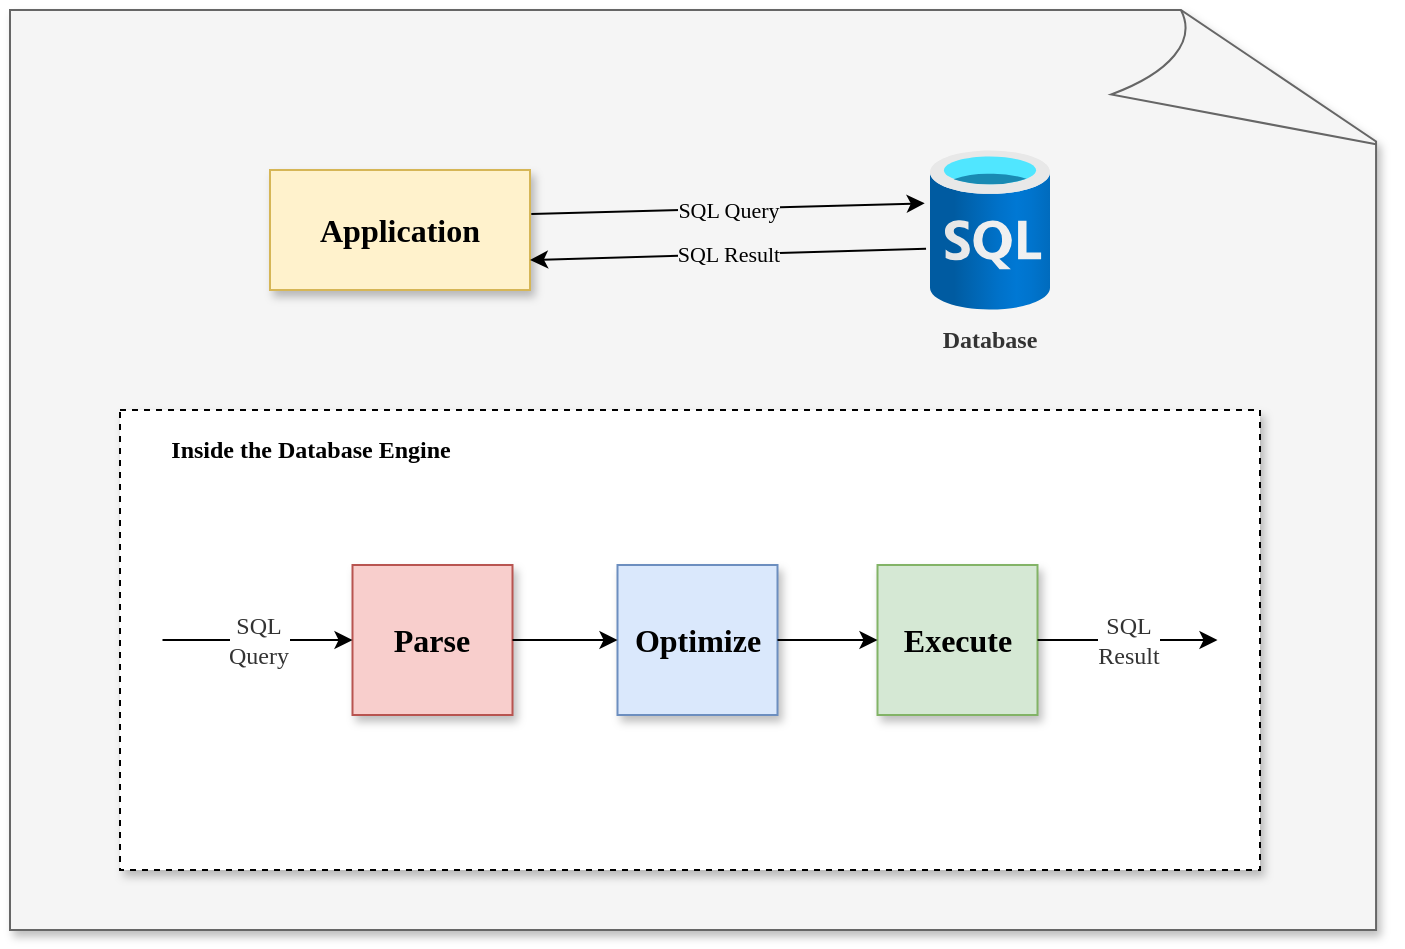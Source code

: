 <mxfile version="16.5.6" type="github"><diagram id="T61Gr9q1ouyN173J7yTx" name="Page-1"><mxGraphModel dx="782" dy="482" grid="1" gridSize="10" guides="1" tooltips="1" connect="1" arrows="1" fold="1" page="1" pageScale="1" pageWidth="850" pageHeight="1100" math="0" shadow="0"><root><mxCell id="0"/><mxCell id="1" parent="0"/><mxCell id="32RbRDJqCRU-e4tndQuH-10" value="" style="whiteSpace=wrap;html=1;shape=mxgraph.basic.document;shadow=1;fontFamily=Raleway;fontSource=https%3A%2F%2Ffonts.googleapis.com%2Fcss%3Ffamily%3DRaleway;fontSize=11;fillColor=#f5f5f5;fontColor=#333333;strokeColor=#666666;labelBorderColor=none;sketch=0;" vertex="1" parent="1"><mxGeometry x="80" y="120" width="690" height="460" as="geometry"/></mxCell><mxCell id="32RbRDJqCRU-e4tndQuH-1" value="" style="aspect=fixed;html=1;points=[];align=center;image;fontSize=12;image=img/lib/azure2/databases/SQL_Database.svg;sketch=0;" vertex="1" parent="1"><mxGeometry x="540" y="190" width="60" height="80" as="geometry"/></mxCell><mxCell id="32RbRDJqCRU-e4tndQuH-2" value="&lt;p&gt;&lt;font face=&quot;Raleway&quot; data-font-src=&quot;https://fonts.googleapis.com/css?family=Raleway&quot; size=&quot;1&quot;&gt;&lt;b style=&quot;font-size: 16px&quot;&gt;Application&lt;/b&gt;&lt;/font&gt;&lt;/p&gt;" style="rounded=0;whiteSpace=wrap;html=1;shadow=1;fillColor=#fff2cc;strokeColor=#d6b656;" vertex="1" parent="1"><mxGeometry x="210" y="200" width="130" height="60" as="geometry"/></mxCell><mxCell id="32RbRDJqCRU-e4tndQuH-6" value="" style="endArrow=classic;html=1;fontFamily=Raleway;fontSource=https%3A%2F%2Ffonts.googleapis.com%2Fcss%3Ffamily%3DRaleway;fontSize=16;curved=1;exitX=1.005;exitY=0.367;exitDx=0;exitDy=0;entryX=-0.044;entryY=0.333;entryDx=0;entryDy=0;entryPerimeter=0;exitPerimeter=0;" edge="1" parent="1" source="32RbRDJqCRU-e4tndQuH-2" target="32RbRDJqCRU-e4tndQuH-1"><mxGeometry relative="1" as="geometry"><mxPoint x="380" y="200" as="sourcePoint"/><mxPoint x="540" y="220" as="targetPoint"/></mxGeometry></mxCell><mxCell id="32RbRDJqCRU-e4tndQuH-7" value="SQL Query" style="edgeLabel;resizable=0;align=center;verticalAlign=middle;shadow=1;fontFamily=Raleway;fontSource=https%3A%2F%2Ffonts.googleapis.com%2Fcss%3Ffamily%3DRaleway;fontSize=11;labelBackgroundColor=#F5F5F5;html=1;fontColor=default;" connectable="0" vertex="1" parent="32RbRDJqCRU-e4tndQuH-6"><mxGeometry relative="1" as="geometry"/></mxCell><mxCell id="32RbRDJqCRU-e4tndQuH-8" value="" style="endArrow=none;html=1;fontFamily=Raleway;fontSource=https%3A%2F%2Ffonts.googleapis.com%2Fcss%3Ffamily%3DRaleway;fontSize=16;curved=1;exitX=1;exitY=0.75;exitDx=0;exitDy=0;startArrow=classic;startFill=1;endFill=0;entryX=-0.033;entryY=0.617;entryDx=0;entryDy=0;entryPerimeter=0;" edge="1" parent="1" source="32RbRDJqCRU-e4tndQuH-2" target="32RbRDJqCRU-e4tndQuH-1"><mxGeometry relative="1" as="geometry"><mxPoint x="350" y="210" as="sourcePoint"/><mxPoint x="540" y="227.273" as="targetPoint"/></mxGeometry></mxCell><mxCell id="32RbRDJqCRU-e4tndQuH-9" value="SQL Result" style="edgeLabel;resizable=0;html=1;align=center;verticalAlign=middle;shadow=1;fontFamily=Raleway;fontSource=https%3A%2F%2Ffonts.googleapis.com%2Fcss%3Ffamily%3DRaleway;fontSize=11;labelBackgroundColor=#F5F5F5;" connectable="0" vertex="1" parent="32RbRDJqCRU-e4tndQuH-8"><mxGeometry relative="1" as="geometry"/></mxCell><mxCell id="32RbRDJqCRU-e4tndQuH-11" style="edgeStyle=orthogonalEdgeStyle;curved=1;orthogonalLoop=1;jettySize=auto;html=1;exitX=0.5;exitY=1;exitDx=0;exitDy=0;exitPerimeter=0;fontFamily=Raleway;fontSource=https%3A%2F%2Ffonts.googleapis.com%2Fcss%3Ffamily%3DRaleway;fontSize=11;startArrow=classic;startFill=1;endArrow=none;endFill=0;" edge="1" parent="1" source="32RbRDJqCRU-e4tndQuH-10" target="32RbRDJqCRU-e4tndQuH-10"><mxGeometry relative="1" as="geometry"/></mxCell><mxCell id="32RbRDJqCRU-e4tndQuH-12" value="" style="verticalLabelPosition=bottom;verticalAlign=top;html=1;shape=mxgraph.basic.rect;fillColor2=none;strokeWidth=1;size=20;indent=5;shadow=1;fontFamily=Raleway;fontSource=https%3A%2F%2Ffonts.googleapis.com%2Fcss%3Ffamily%3DRaleway;fontSize=11;dashed=1;sketch=0;fillColor=default;" vertex="1" parent="1"><mxGeometry x="135" y="320" width="570" height="230" as="geometry"/></mxCell><mxCell id="32RbRDJqCRU-e4tndQuH-13" value="&lt;p&gt;&lt;font face=&quot;Raleway&quot;&gt;&lt;span style=&quot;font-size: 16px&quot;&gt;&lt;b&gt;Parse&lt;/b&gt;&lt;/span&gt;&lt;/font&gt;&lt;/p&gt;" style="rounded=0;whiteSpace=wrap;html=1;shadow=1;fillColor=#f8cecc;strokeColor=#b85450;" vertex="1" parent="1"><mxGeometry x="251.25" y="397.5" width="80" height="75" as="geometry"/></mxCell><mxCell id="32RbRDJqCRU-e4tndQuH-14" value="&lt;p&gt;&lt;font face=&quot;Raleway&quot;&gt;&lt;span style=&quot;font-size: 16px&quot;&gt;&lt;b&gt;Optimize&lt;/b&gt;&lt;/span&gt;&lt;/font&gt;&lt;/p&gt;" style="rounded=0;whiteSpace=wrap;html=1;shadow=1;fillColor=#dae8fc;strokeColor=#6c8ebf;" vertex="1" parent="1"><mxGeometry x="383.75" y="397.5" width="80" height="75" as="geometry"/></mxCell><mxCell id="32RbRDJqCRU-e4tndQuH-15" value="&lt;p&gt;&lt;font face=&quot;Raleway&quot;&gt;&lt;span style=&quot;font-size: 16px&quot;&gt;&lt;b&gt;Execute&lt;/b&gt;&lt;/span&gt;&lt;/font&gt;&lt;/p&gt;" style="rounded=0;whiteSpace=wrap;html=1;shadow=1;fillColor=#d5e8d4;strokeColor=#82b366;" vertex="1" parent="1"><mxGeometry x="513.75" y="397.5" width="80" height="75" as="geometry"/></mxCell><mxCell id="32RbRDJqCRU-e4tndQuH-16" value="Inside the Database Engine" style="text;strokeColor=none;fillColor=none;html=1;fontSize=12;fontStyle=1;verticalAlign=middle;align=center;shadow=1;dashed=1;fontFamily=Raleway;fontSource=https%3A%2F%2Ffonts.googleapis.com%2Fcss%3Ffamily%3DRaleway;" vertex="1" parent="1"><mxGeometry x="140" y="320" width="180" height="40" as="geometry"/></mxCell><mxCell id="32RbRDJqCRU-e4tndQuH-21" value="" style="endArrow=classic;html=1;fontFamily=Raleway;fontSource=https%3A%2F%2Ffonts.googleapis.com%2Fcss%3Ffamily%3DRaleway;fontSize=12;fontColor=default;curved=1;exitX=1;exitY=0.5;exitDx=0;exitDy=0;entryX=0;entryY=0.5;entryDx=0;entryDy=0;" edge="1" parent="1" source="32RbRDJqCRU-e4tndQuH-13" target="32RbRDJqCRU-e4tndQuH-14"><mxGeometry width="50" height="50" relative="1" as="geometry"><mxPoint x="371.25" y="330" as="sourcePoint"/><mxPoint x="421.25" y="280" as="targetPoint"/></mxGeometry></mxCell><mxCell id="32RbRDJqCRU-e4tndQuH-22" value="" style="endArrow=classic;html=1;fontFamily=Raleway;fontSource=https%3A%2F%2Ffonts.googleapis.com%2Fcss%3Ffamily%3DRaleway;fontSize=12;fontColor=default;curved=1;exitX=1;exitY=0.5;exitDx=0;exitDy=0;entryX=0;entryY=0.5;entryDx=0;entryDy=0;" edge="1" parent="1" source="32RbRDJqCRU-e4tndQuH-14" target="32RbRDJqCRU-e4tndQuH-15"><mxGeometry width="50" height="50" relative="1" as="geometry"><mxPoint x="341.25" y="445" as="sourcePoint"/><mxPoint x="401.25" y="445" as="targetPoint"/></mxGeometry></mxCell><mxCell id="32RbRDJqCRU-e4tndQuH-23" value="Database" style="text;html=1;strokeColor=none;fillColor=none;align=center;verticalAlign=middle;whiteSpace=wrap;rounded=0;shadow=1;dashed=1;labelBackgroundColor=none;labelBorderColor=none;sketch=0;fontFamily=Raleway;fontSource=https%3A%2F%2Ffonts.googleapis.com%2Fcss%3Ffamily%3DRaleway;fontSize=12;fontColor=#333333;glass=0;fontStyle=1;" vertex="1" parent="1"><mxGeometry x="540" y="270" width="60" height="30" as="geometry"/></mxCell><mxCell id="32RbRDJqCRU-e4tndQuH-24" value="" style="endArrow=classic;html=1;fontFamily=Raleway;fontSource=https%3A%2F%2Ffonts.googleapis.com%2Fcss%3Ffamily%3DRaleway;fontSize=12;fontColor=#333333;curved=1;labelPosition=center;verticalLabelPosition=middle;align=center;verticalAlign=middle;labelBackgroundColor=default;entryX=0;entryY=0.5;entryDx=0;entryDy=0;" edge="1" parent="1" target="32RbRDJqCRU-e4tndQuH-13"><mxGeometry relative="1" as="geometry"><mxPoint x="156.25" y="435" as="sourcePoint"/><mxPoint x="406.25" y="360" as="targetPoint"/></mxGeometry></mxCell><mxCell id="32RbRDJqCRU-e4tndQuH-25" value="SQL&lt;br&gt;Query" style="edgeLabel;resizable=0;html=1;align=center;verticalAlign=middle;rounded=0;shadow=1;glass=0;dashed=1;labelBackgroundColor=default;labelBorderColor=none;sketch=0;fontFamily=Raleway;fontSource=https%3A%2F%2Ffonts.googleapis.com%2Fcss%3Ffamily%3DRaleway;fontSize=12;fontColor=#333333;fillColor=default;" connectable="0" vertex="1" parent="32RbRDJqCRU-e4tndQuH-24"><mxGeometry relative="1" as="geometry"/></mxCell><mxCell id="32RbRDJqCRU-e4tndQuH-26" value="" style="endArrow=classic;html=1;fontFamily=Raleway;fontSource=https%3A%2F%2Ffonts.googleapis.com%2Fcss%3Ffamily%3DRaleway;fontSize=12;fontColor=#333333;curved=1;labelPosition=center;verticalLabelPosition=middle;align=center;verticalAlign=middle;labelBackgroundColor=default;exitX=1;exitY=0.5;exitDx=0;exitDy=0;" edge="1" parent="1" source="32RbRDJqCRU-e4tndQuH-15"><mxGeometry relative="1" as="geometry"><mxPoint x="626.25" y="490" as="sourcePoint"/><mxPoint x="683.75" y="435" as="targetPoint"/></mxGeometry></mxCell><mxCell id="32RbRDJqCRU-e4tndQuH-27" value="SQL&lt;br&gt;Result" style="edgeLabel;resizable=0;html=1;align=center;verticalAlign=middle;rounded=0;shadow=1;glass=0;dashed=1;labelBackgroundColor=default;labelBorderColor=none;sketch=0;fontFamily=Raleway;fontSource=https%3A%2F%2Ffonts.googleapis.com%2Fcss%3Ffamily%3DRaleway;fontSize=12;fontColor=#333333;fillColor=default;" connectable="0" vertex="1" parent="32RbRDJqCRU-e4tndQuH-26"><mxGeometry relative="1" as="geometry"/></mxCell></root></mxGraphModel></diagram></mxfile>